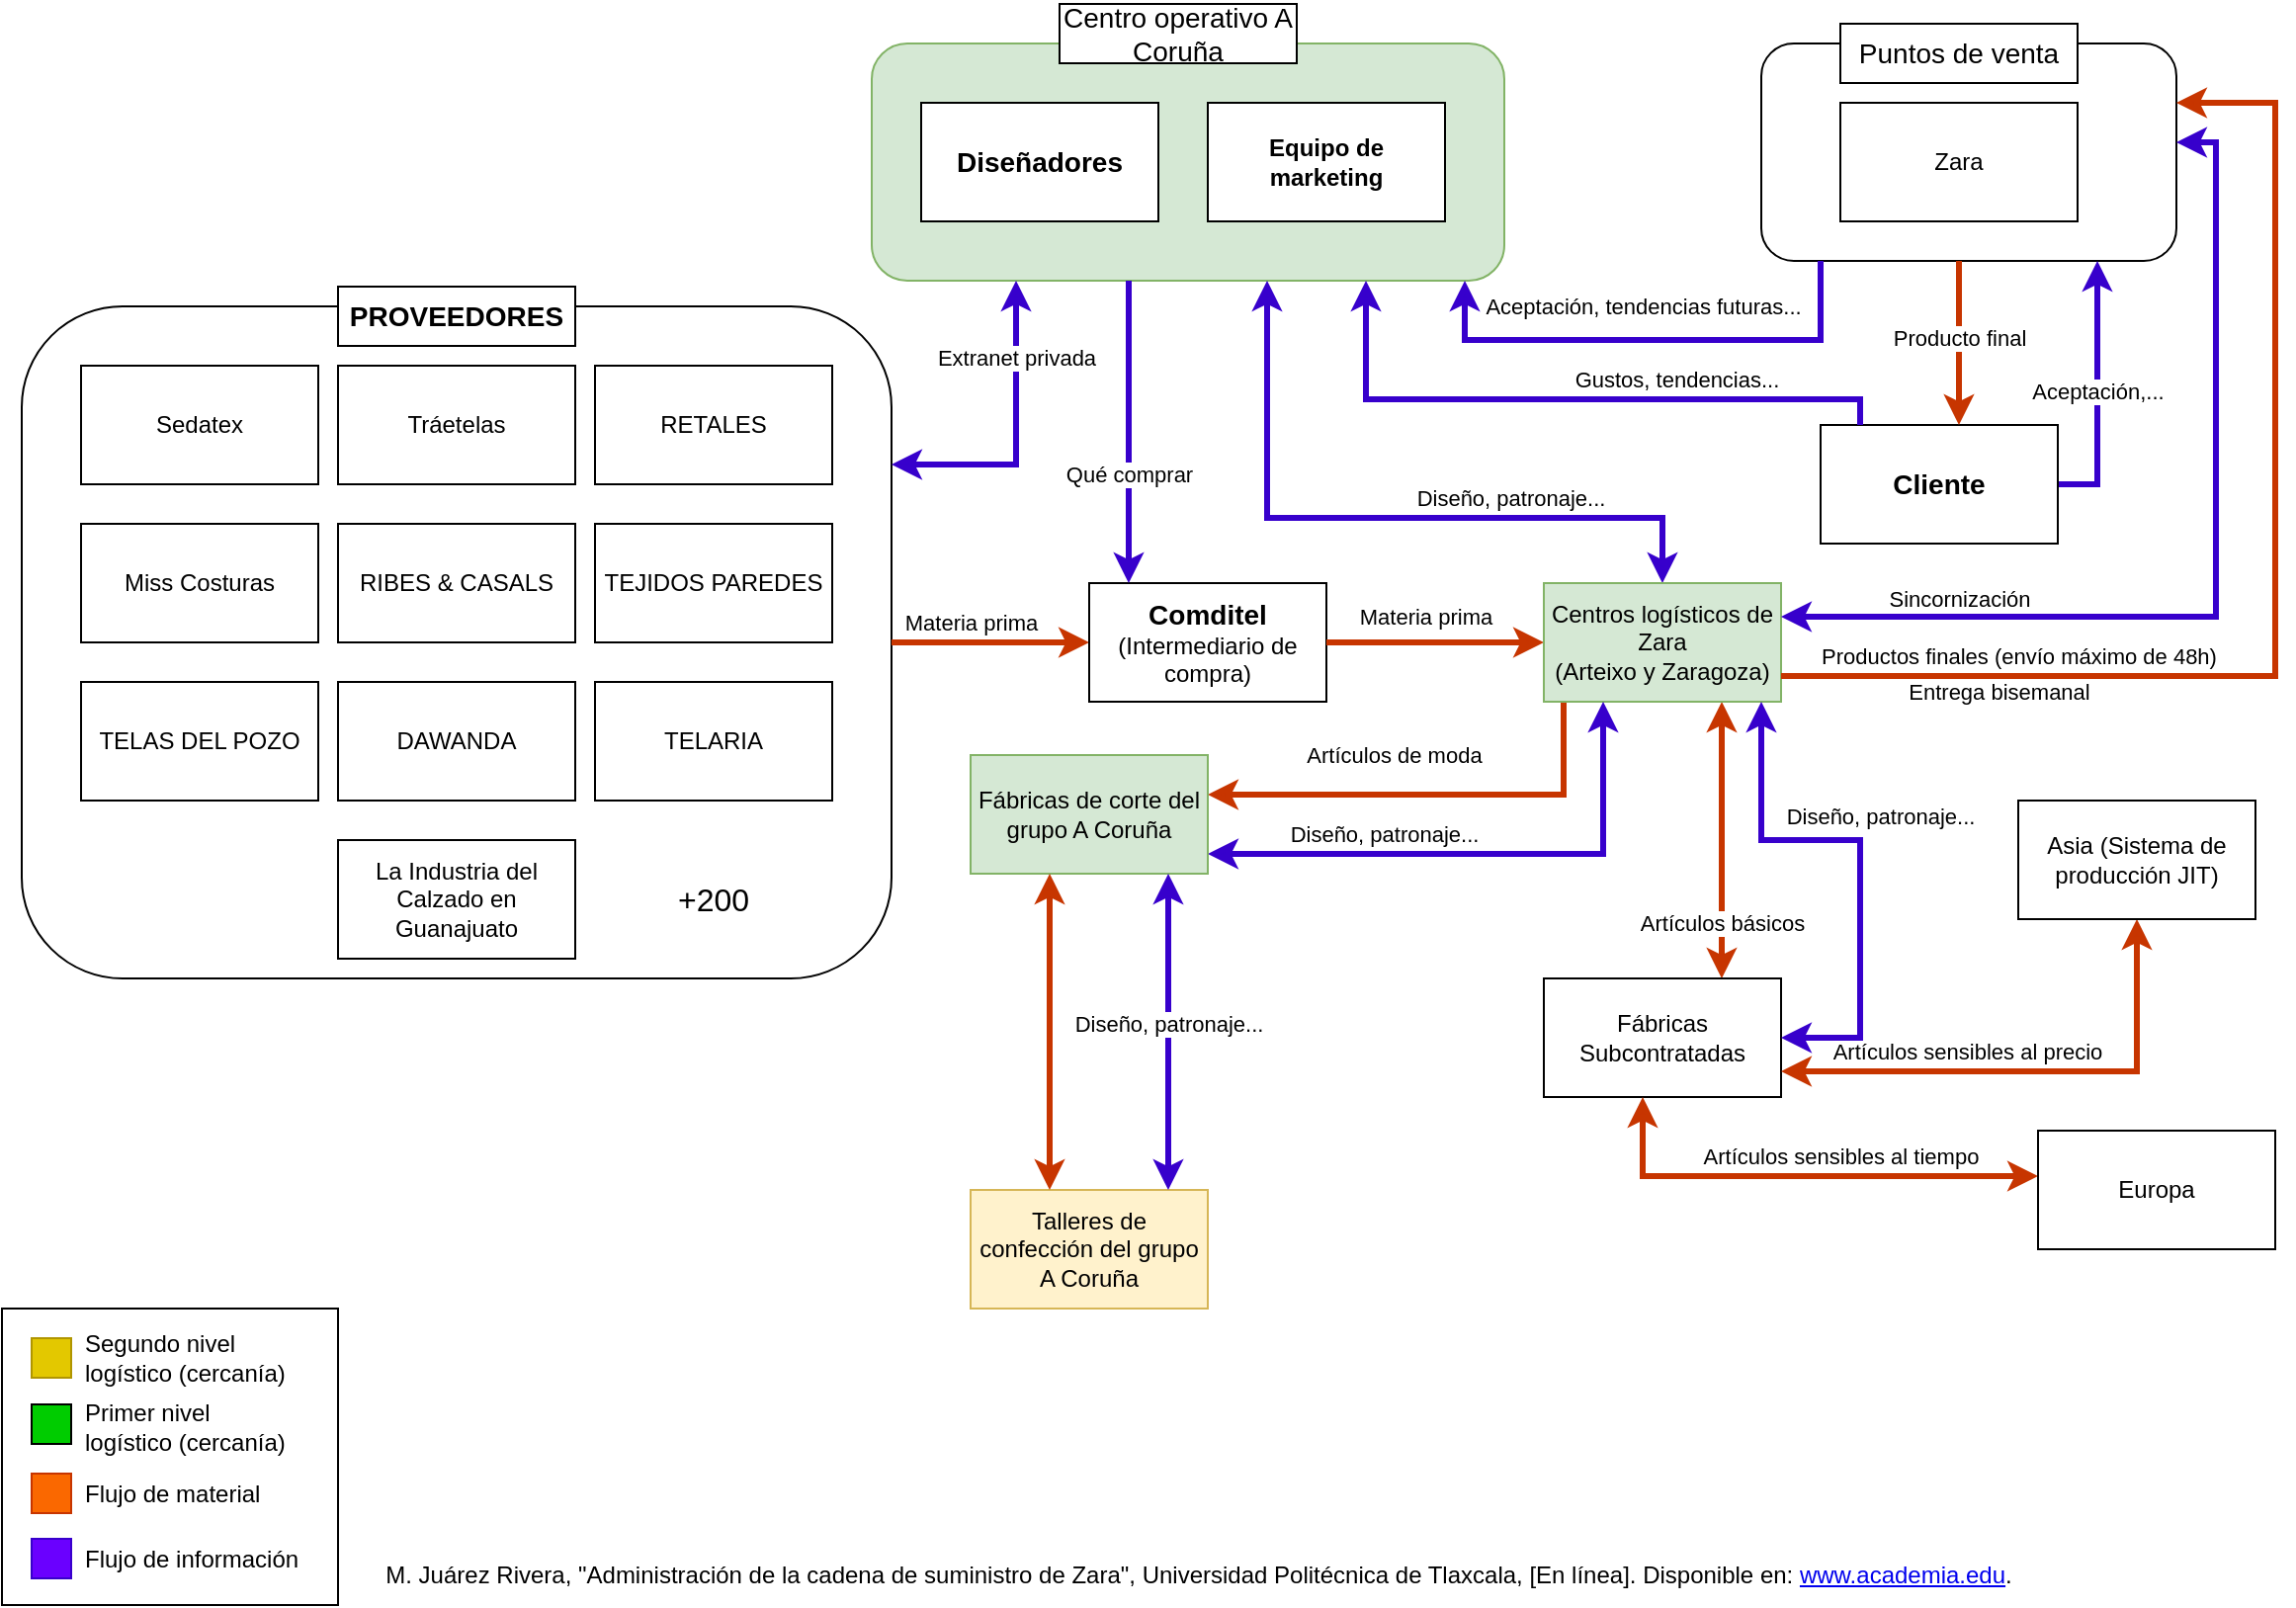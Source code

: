 <mxfile version="26.1.3">
  <diagram name="Página-1" id="PgB4WYcKeiDrf5f6OSEx">
    <mxGraphModel grid="1" page="1" gridSize="10" guides="1" tooltips="1" connect="1" arrows="1" fold="1" pageScale="1" pageWidth="1169" pageHeight="827" math="0" shadow="0">
      <root>
        <mxCell id="0" />
        <mxCell id="1" parent="0" />
        <mxCell id="btVGxblnKisNVui-gxII-5" value="" style="rounded=1;whiteSpace=wrap;html=1;align=center;fillColor=#d5e8d4;strokeColor=#82b366;" vertex="1" parent="1">
          <mxGeometry x="450" y="30" width="320" height="120" as="geometry" />
        </mxCell>
        <mxCell id="_RCGOOzfLX9HdADTv3ph-81" value="" style="rounded=0;whiteSpace=wrap;html=1;" vertex="1" parent="1">
          <mxGeometry x="10" y="670" width="170" height="150" as="geometry" />
        </mxCell>
        <mxCell id="_RCGOOzfLX9HdADTv3ph-24" value="" style="group" connectable="0" vertex="1" parent="1">
          <mxGeometry x="20" y="153" width="440" height="350" as="geometry" />
        </mxCell>
        <mxCell id="_RCGOOzfLX9HdADTv3ph-11" value="" style="rounded=1;whiteSpace=wrap;html=1;align=center;" vertex="1" parent="_RCGOOzfLX9HdADTv3ph-24">
          <mxGeometry y="10" width="440" height="340" as="geometry" />
        </mxCell>
        <mxCell id="_RCGOOzfLX9HdADTv3ph-13" value="&lt;b&gt;&lt;font style=&quot;font-size: 14px;&quot;&gt;PROVEEDORES&lt;/font&gt;&lt;/b&gt;" style="rounded=0;whiteSpace=wrap;html=1;" vertex="1" parent="_RCGOOzfLX9HdADTv3ph-24">
          <mxGeometry x="160" width="120" height="30" as="geometry" />
        </mxCell>
        <mxCell id="_RCGOOzfLX9HdADTv3ph-15" style="edgeStyle=orthogonalEdgeStyle;rounded=0;orthogonalLoop=1;jettySize=auto;html=1;exitX=1;exitY=0.5;exitDx=0;exitDy=0;strokeWidth=3;fillColor=#fa6800;strokeColor=#C73500;" edge="1" parent="1" source="_RCGOOzfLX9HdADTv3ph-11" target="_RCGOOzfLX9HdADTv3ph-14">
          <mxGeometry relative="1" as="geometry" />
        </mxCell>
        <mxCell id="_RCGOOzfLX9HdADTv3ph-39" value="Materia prima" style="edgeLabel;html=1;align=center;verticalAlign=middle;resizable=0;points=[];" connectable="0" vertex="1" parent="_RCGOOzfLX9HdADTv3ph-15">
          <mxGeometry x="-0.2" y="2" relative="1" as="geometry">
            <mxPoint y="-8" as="offset" />
          </mxGeometry>
        </mxCell>
        <mxCell id="_RCGOOzfLX9HdADTv3ph-1" value="Sedatex" style="rounded=0;whiteSpace=wrap;html=1;" vertex="1" parent="1">
          <mxGeometry x="50" y="193" width="120" height="60" as="geometry" />
        </mxCell>
        <mxCell id="_RCGOOzfLX9HdADTv3ph-2" value="Tráetelas" style="rounded=0;whiteSpace=wrap;html=1;" vertex="1" parent="1">
          <mxGeometry x="180" y="193" width="120" height="60" as="geometry" />
        </mxCell>
        <mxCell id="_RCGOOzfLX9HdADTv3ph-3" value="Miss Costuras" style="rounded=0;whiteSpace=wrap;html=1;" vertex="1" parent="1">
          <mxGeometry x="50" y="273" width="120" height="60" as="geometry" />
        </mxCell>
        <mxCell id="_RCGOOzfLX9HdADTv3ph-4" value="RIBES &amp;amp; CASALS" style="rounded=0;whiteSpace=wrap;html=1;" vertex="1" parent="1">
          <mxGeometry x="180" y="273" width="120" height="60" as="geometry" />
        </mxCell>
        <mxCell id="_RCGOOzfLX9HdADTv3ph-5" value="RETALES" style="rounded=0;whiteSpace=wrap;html=1;" vertex="1" parent="1">
          <mxGeometry x="310" y="193" width="120" height="60" as="geometry" />
        </mxCell>
        <mxCell id="_RCGOOzfLX9HdADTv3ph-6" value="TEJIDOS PAREDES" style="rounded=0;whiteSpace=wrap;html=1;" vertex="1" parent="1">
          <mxGeometry x="310" y="273" width="120" height="60" as="geometry" />
        </mxCell>
        <mxCell id="_RCGOOzfLX9HdADTv3ph-7" value="TELAS DEL POZO" style="rounded=0;whiteSpace=wrap;html=1;" vertex="1" parent="1">
          <mxGeometry x="50" y="353" width="120" height="60" as="geometry" />
        </mxCell>
        <mxCell id="_RCGOOzfLX9HdADTv3ph-8" value="DAWANDA" style="rounded=0;whiteSpace=wrap;html=1;" vertex="1" parent="1">
          <mxGeometry x="180" y="353" width="120" height="60" as="geometry" />
        </mxCell>
        <mxCell id="_RCGOOzfLX9HdADTv3ph-9" value="TELARIA" style="rounded=0;whiteSpace=wrap;html=1;" vertex="1" parent="1">
          <mxGeometry x="310" y="353" width="120" height="60" as="geometry" />
        </mxCell>
        <mxCell id="_RCGOOzfLX9HdADTv3ph-10" value="La Industria del Calzado en Guanajuato" style="rounded=0;whiteSpace=wrap;html=1;" vertex="1" parent="1">
          <mxGeometry x="180" y="433" width="120" height="60" as="geometry" />
        </mxCell>
        <mxCell id="_RCGOOzfLX9HdADTv3ph-32" style="edgeStyle=orthogonalEdgeStyle;rounded=0;orthogonalLoop=1;jettySize=auto;html=1;strokeWidth=3;fillColor=#fa6800;strokeColor=#C73500;startArrow=none;startFill=0;" edge="1" parent="1" source="_RCGOOzfLX9HdADTv3ph-65" target="btVGxblnKisNVui-gxII-14">
          <mxGeometry relative="1" as="geometry">
            <Array as="points">
              <mxPoint x="800" y="410" />
            </Array>
            <mxPoint x="350" y="540" as="targetPoint" />
          </mxGeometry>
        </mxCell>
        <mxCell id="_RCGOOzfLX9HdADTv3ph-42" value="Artículos de moda" style="edgeLabel;html=1;align=center;verticalAlign=middle;resizable=0;points=[];" connectable="0" vertex="1" parent="_RCGOOzfLX9HdADTv3ph-32">
          <mxGeometry x="-0.057" y="-1" relative="1" as="geometry">
            <mxPoint x="-26" y="-19" as="offset" />
          </mxGeometry>
        </mxCell>
        <mxCell id="_RCGOOzfLX9HdADTv3ph-33" style="edgeStyle=orthogonalEdgeStyle;rounded=0;orthogonalLoop=1;jettySize=auto;html=1;strokeWidth=3;fillColor=#fa6800;strokeColor=#C73500;startArrow=classic;startFill=1;" edge="1" parent="1" source="_RCGOOzfLX9HdADTv3ph-65" target="_RCGOOzfLX9HdADTv3ph-31">
          <mxGeometry relative="1" as="geometry">
            <Array as="points">
              <mxPoint x="880" y="430" />
              <mxPoint x="880" y="430" />
            </Array>
          </mxGeometry>
        </mxCell>
        <mxCell id="_RCGOOzfLX9HdADTv3ph-43" value="Artículos básicos" style="edgeLabel;html=1;align=center;verticalAlign=middle;resizable=0;points=[];" connectable="0" vertex="1" parent="_RCGOOzfLX9HdADTv3ph-33">
          <mxGeometry x="-0.052" y="1" relative="1" as="geometry">
            <mxPoint x="-1" y="45" as="offset" />
          </mxGeometry>
        </mxCell>
        <mxCell id="_RCGOOzfLX9HdADTv3ph-14" value="&lt;b&gt;&lt;font style=&quot;font-size: 14px;&quot;&gt;Comditel&lt;/font&gt;&lt;/b&gt;&lt;div&gt;(Intermediario de compra)&lt;/div&gt;" style="rounded=0;whiteSpace=wrap;html=1;" vertex="1" parent="1">
          <mxGeometry x="560" y="303" width="120" height="60" as="geometry" />
        </mxCell>
        <mxCell id="_RCGOOzfLX9HdADTv3ph-16" value="&lt;font style=&quot;font-size: 16px;&quot;&gt;+200&lt;/font&gt;" style="text;html=1;align=center;verticalAlign=middle;whiteSpace=wrap;rounded=0;" vertex="1" parent="1">
          <mxGeometry x="340" y="448" width="60" height="30" as="geometry" />
        </mxCell>
        <mxCell id="_RCGOOzfLX9HdADTv3ph-31" value="Fábricas Subcontratadas" style="rounded=0;whiteSpace=wrap;html=1;" vertex="1" parent="1">
          <mxGeometry x="790" y="503" width="120" height="60" as="geometry" />
        </mxCell>
        <mxCell id="_RCGOOzfLX9HdADTv3ph-21" value="" style="rounded=1;whiteSpace=wrap;html=1;align=center;" vertex="1" parent="1">
          <mxGeometry x="900" y="30" width="210" height="110" as="geometry" />
        </mxCell>
        <mxCell id="_RCGOOzfLX9HdADTv3ph-22" value="&lt;div&gt;&lt;span style=&quot;font-size: 14px;&quot;&gt;Puntos de venta&lt;/span&gt;&lt;/div&gt;" style="rounded=0;whiteSpace=wrap;html=1;" vertex="1" parent="1">
          <mxGeometry x="940" y="20" width="120" height="30" as="geometry" />
        </mxCell>
        <mxCell id="_RCGOOzfLX9HdADTv3ph-25" value="Zara" style="rounded=0;whiteSpace=wrap;html=1;" vertex="1" parent="1">
          <mxGeometry x="940" y="60" width="120" height="60" as="geometry" />
        </mxCell>
        <mxCell id="_RCGOOzfLX9HdADTv3ph-36" style="rounded=0;orthogonalLoop=1;jettySize=auto;html=1;fillColor=#6a00ff;strokeColor=#3700CC;strokeWidth=3;edgeStyle=orthogonalEdgeStyle;" edge="1" parent="1" source="_RCGOOzfLX9HdADTv3ph-34" target="_RCGOOzfLX9HdADTv3ph-21">
          <mxGeometry relative="1" as="geometry">
            <Array as="points">
              <mxPoint x="1070" y="253" />
            </Array>
          </mxGeometry>
        </mxCell>
        <mxCell id="_RCGOOzfLX9HdADTv3ph-38" value="Aceptación,..." style="edgeLabel;html=1;align=center;verticalAlign=middle;resizable=0;points=[];" connectable="0" vertex="1" parent="_RCGOOzfLX9HdADTv3ph-36">
          <mxGeometry x="-0.183" y="-1" relative="1" as="geometry">
            <mxPoint x="-1" y="-13" as="offset" />
          </mxGeometry>
        </mxCell>
        <mxCell id="_RCGOOzfLX9HdADTv3ph-34" value="&lt;font style=&quot;font-size: 14px;&quot;&gt;&lt;b&gt;Cliente&lt;/b&gt;&lt;/font&gt;" style="rounded=0;whiteSpace=wrap;html=1;" vertex="1" parent="1">
          <mxGeometry x="930" y="223" width="120" height="60" as="geometry" />
        </mxCell>
        <mxCell id="_RCGOOzfLX9HdADTv3ph-35" style="edgeStyle=orthogonalEdgeStyle;rounded=0;orthogonalLoop=1;jettySize=auto;html=1;strokeWidth=3;fillColor=#fa6800;strokeColor=#C73500;" edge="1" parent="1" source="_RCGOOzfLX9HdADTv3ph-21" target="_RCGOOzfLX9HdADTv3ph-34">
          <mxGeometry relative="1" as="geometry">
            <Array as="points">
              <mxPoint x="1000" y="200" />
              <mxPoint x="1000" y="200" />
            </Array>
          </mxGeometry>
        </mxCell>
        <mxCell id="_RCGOOzfLX9HdADTv3ph-37" value="Producto final" style="edgeLabel;html=1;align=center;verticalAlign=middle;resizable=0;points=[];" connectable="0" vertex="1" parent="_RCGOOzfLX9HdADTv3ph-35">
          <mxGeometry x="-0.1" y="1" relative="1" as="geometry">
            <mxPoint x="-1" y="1" as="offset" />
          </mxGeometry>
        </mxCell>
        <mxCell id="_RCGOOzfLX9HdADTv3ph-41" style="edgeStyle=orthogonalEdgeStyle;rounded=0;orthogonalLoop=1;jettySize=auto;html=1;strokeWidth=3;fillColor=#fa6800;strokeColor=#C73500;" edge="1" parent="1" source="_RCGOOzfLX9HdADTv3ph-14" target="_RCGOOzfLX9HdADTv3ph-65">
          <mxGeometry relative="1" as="geometry">
            <mxPoint x="620" y="313" as="sourcePoint" />
            <mxPoint x="750" y="333" as="targetPoint" />
          </mxGeometry>
        </mxCell>
        <mxCell id="_RCGOOzfLX9HdADTv3ph-75" value="Materia prima" style="edgeLabel;html=1;align=center;verticalAlign=middle;resizable=0;points=[];" connectable="0" vertex="1" parent="_RCGOOzfLX9HdADTv3ph-41">
          <mxGeometry x="0.16" y="-5" relative="1" as="geometry">
            <mxPoint x="-14" y="-18" as="offset" />
          </mxGeometry>
        </mxCell>
        <mxCell id="_RCGOOzfLX9HdADTv3ph-44" style="edgeStyle=orthogonalEdgeStyle;rounded=0;orthogonalLoop=1;jettySize=auto;html=1;strokeWidth=3;fillColor=#fa6800;strokeColor=#C73500;startArrow=classic;startFill=1;" edge="1" parent="1" source="_RCGOOzfLX9HdADTv3ph-31" target="_RCGOOzfLX9HdADTv3ph-48">
          <mxGeometry relative="1" as="geometry">
            <mxPoint x="650" y="373" as="sourcePoint" />
            <mxPoint x="840" y="663" as="targetPoint" />
            <Array as="points">
              <mxPoint x="950" y="550" />
              <mxPoint x="950" y="550" />
            </Array>
          </mxGeometry>
        </mxCell>
        <mxCell id="_RCGOOzfLX9HdADTv3ph-47" value="Artículos sensibles al precio" style="edgeLabel;html=1;align=center;verticalAlign=middle;resizable=0;points=[];" connectable="0" vertex="1" parent="_RCGOOzfLX9HdADTv3ph-44">
          <mxGeometry x="-0.594" y="-2" relative="1" as="geometry">
            <mxPoint x="42" y="-12" as="offset" />
          </mxGeometry>
        </mxCell>
        <mxCell id="_RCGOOzfLX9HdADTv3ph-46" style="edgeStyle=orthogonalEdgeStyle;rounded=0;orthogonalLoop=1;jettySize=auto;html=1;strokeWidth=3;fillColor=#fa6800;strokeColor=#C73500;startArrow=classic;startFill=1;" edge="1" parent="1" source="_RCGOOzfLX9HdADTv3ph-31" target="_RCGOOzfLX9HdADTv3ph-49">
          <mxGeometry relative="1" as="geometry">
            <mxPoint x="659.47" y="633" as="sourcePoint" />
            <mxPoint x="749.47" y="773" as="targetPoint" />
            <Array as="points">
              <mxPoint x="840" y="603" />
            </Array>
          </mxGeometry>
        </mxCell>
        <mxCell id="_RCGOOzfLX9HdADTv3ph-50" value="Artículos sensibles al tiempo" style="edgeLabel;html=1;align=center;verticalAlign=middle;resizable=0;points=[];" connectable="0" vertex="1" parent="_RCGOOzfLX9HdADTv3ph-46">
          <mxGeometry x="0.025" y="-2" relative="1" as="geometry">
            <mxPoint x="17" y="-12" as="offset" />
          </mxGeometry>
        </mxCell>
        <mxCell id="_RCGOOzfLX9HdADTv3ph-48" value="Asia (Sistema de producción JIT)" style="rounded=0;whiteSpace=wrap;html=1;" vertex="1" parent="1">
          <mxGeometry x="1030" y="413" width="120" height="60" as="geometry" />
        </mxCell>
        <mxCell id="_RCGOOzfLX9HdADTv3ph-49" value="Europa" style="rounded=0;whiteSpace=wrap;html=1;" vertex="1" parent="1">
          <mxGeometry x="1040" y="580" width="120" height="60" as="geometry" />
        </mxCell>
        <mxCell id="_RCGOOzfLX9HdADTv3ph-51" style="rounded=0;orthogonalLoop=1;jettySize=auto;html=1;fillColor=#6a00ff;strokeColor=#3700CC;strokeWidth=3;edgeStyle=orthogonalEdgeStyle;" edge="1" parent="1" source="_RCGOOzfLX9HdADTv3ph-34" target="btVGxblnKisNVui-gxII-5">
          <mxGeometry relative="1" as="geometry">
            <mxPoint x="1360" y="363" as="sourcePoint" />
            <mxPoint x="1240" y="363" as="targetPoint" />
            <Array as="points">
              <mxPoint x="950" y="210" />
              <mxPoint x="700" y="210" />
            </Array>
          </mxGeometry>
        </mxCell>
        <mxCell id="_RCGOOzfLX9HdADTv3ph-52" value="Gustos, tendencias..." style="edgeLabel;html=1;align=center;verticalAlign=middle;resizable=0;points=[];" connectable="0" vertex="1" parent="_RCGOOzfLX9HdADTv3ph-51">
          <mxGeometry x="-0.183" y="-1" relative="1" as="geometry">
            <mxPoint x="26" y="-9" as="offset" />
          </mxGeometry>
        </mxCell>
        <mxCell id="_RCGOOzfLX9HdADTv3ph-53" style="rounded=0;orthogonalLoop=1;jettySize=auto;html=1;fillColor=#6a00ff;strokeColor=#3700CC;strokeWidth=3;edgeStyle=orthogonalEdgeStyle;startArrow=classic;startFill=1;" edge="1" parent="1" source="btVGxblnKisNVui-gxII-5" target="_RCGOOzfLX9HdADTv3ph-65">
          <mxGeometry relative="1" as="geometry">
            <mxPoint x="1420" y="313" as="sourcePoint" />
            <mxPoint x="690" y="203" as="targetPoint" />
            <Array as="points">
              <mxPoint x="650" y="270" />
              <mxPoint x="850" y="270" />
            </Array>
          </mxGeometry>
        </mxCell>
        <mxCell id="_RCGOOzfLX9HdADTv3ph-55" value="Diseño, patronaje..." style="edgeLabel;html=1;align=center;verticalAlign=middle;resizable=0;points=[];" connectable="0" vertex="1" parent="_RCGOOzfLX9HdADTv3ph-53">
          <mxGeometry x="0.068" y="1" relative="1" as="geometry">
            <mxPoint x="54" y="-9" as="offset" />
          </mxGeometry>
        </mxCell>
        <mxCell id="_RCGOOzfLX9HdADTv3ph-56" style="rounded=0;orthogonalLoop=1;jettySize=auto;html=1;fillColor=#6a00ff;strokeColor=#3700CC;strokeWidth=3;edgeStyle=orthogonalEdgeStyle;" edge="1" parent="1" source="_RCGOOzfLX9HdADTv3ph-21" target="btVGxblnKisNVui-gxII-5">
          <mxGeometry relative="1" as="geometry">
            <mxPoint x="1420" y="313" as="sourcePoint" />
            <mxPoint x="690" y="203" as="targetPoint" />
            <Array as="points">
              <mxPoint x="930" y="180" />
              <mxPoint x="750" y="180" />
            </Array>
          </mxGeometry>
        </mxCell>
        <mxCell id="_RCGOOzfLX9HdADTv3ph-57" value="Aceptación, tendencias futuras..." style="edgeLabel;html=1;align=center;verticalAlign=middle;resizable=0;points=[];" connectable="0" vertex="1" parent="_RCGOOzfLX9HdADTv3ph-56">
          <mxGeometry x="-0.183" y="-1" relative="1" as="geometry">
            <mxPoint x="-28" y="-16" as="offset" />
          </mxGeometry>
        </mxCell>
        <mxCell id="_RCGOOzfLX9HdADTv3ph-58" value="" style="endArrow=classic;html=1;rounded=0;edgeStyle=orthogonalEdgeStyle;strokeWidth=3;fillColor=#6a00ff;strokeColor=#3700CC;startArrow=classic;startFill=1;" edge="1" parent="1" source="btVGxblnKisNVui-gxII-5" target="_RCGOOzfLX9HdADTv3ph-11">
          <mxGeometry width="50" height="50" relative="1" as="geometry">
            <mxPoint x="540" y="160" as="sourcePoint" />
            <mxPoint x="810" y="463" as="targetPoint" />
            <Array as="points">
              <mxPoint x="523" y="243" />
            </Array>
          </mxGeometry>
        </mxCell>
        <mxCell id="_RCGOOzfLX9HdADTv3ph-59" value="Extranet privada" style="edgeLabel;html=1;align=center;verticalAlign=middle;resizable=0;points=[];" connectable="0" vertex="1" parent="_RCGOOzfLX9HdADTv3ph-58">
          <mxGeometry x="-0.377" relative="1" as="geometry">
            <mxPoint y="-10" as="offset" />
          </mxGeometry>
        </mxCell>
        <mxCell id="_RCGOOzfLX9HdADTv3ph-60" value="&lt;font style=&quot;font-size: 14px;&quot;&gt;&lt;b&gt;Diseñadores&lt;/b&gt;&lt;/font&gt;" style="rounded=0;whiteSpace=wrap;html=1;" vertex="1" parent="1">
          <mxGeometry x="475" y="60" width="120" height="60" as="geometry" />
        </mxCell>
        <mxCell id="_RCGOOzfLX9HdADTv3ph-65" value="Centros logísticos de Zara &lt;br&gt;(Arteixo y Zaragoza)" style="rounded=0;whiteSpace=wrap;html=1;fillColor=#d5e8d4;strokeColor=#82b366;" vertex="1" parent="1">
          <mxGeometry x="790" y="303" width="120" height="60" as="geometry" />
        </mxCell>
        <mxCell id="_RCGOOzfLX9HdADTv3ph-66" style="edgeStyle=orthogonalEdgeStyle;rounded=0;orthogonalLoop=1;jettySize=auto;html=1;strokeWidth=3;fillColor=#fa6800;strokeColor=#C73500;" edge="1" parent="1" source="_RCGOOzfLX9HdADTv3ph-65" target="_RCGOOzfLX9HdADTv3ph-21">
          <mxGeometry relative="1" as="geometry">
            <mxPoint x="690" y="343" as="sourcePoint" />
            <mxPoint x="820" y="343" as="targetPoint" />
            <Array as="points">
              <mxPoint x="1160" y="350" />
              <mxPoint x="1160" y="60" />
            </Array>
          </mxGeometry>
        </mxCell>
        <mxCell id="_RCGOOzfLX9HdADTv3ph-74" value="Productos finales (envío máximo de 48h)" style="edgeLabel;html=1;align=center;verticalAlign=middle;resizable=0;points=[];" connectable="0" vertex="1" parent="_RCGOOzfLX9HdADTv3ph-66">
          <mxGeometry x="-0.027" y="-4" relative="1" as="geometry">
            <mxPoint x="-134" y="27" as="offset" />
          </mxGeometry>
        </mxCell>
        <mxCell id="_RCGOOzfLX9HdADTv3ph-67" style="rounded=0;orthogonalLoop=1;jettySize=auto;html=1;fillColor=#6a00ff;strokeColor=#3700CC;strokeWidth=3;edgeStyle=orthogonalEdgeStyle;startArrow=classic;startFill=1;" edge="1" parent="1" source="_RCGOOzfLX9HdADTv3ph-65" target="btVGxblnKisNVui-gxII-14">
          <mxGeometry relative="1" as="geometry">
            <mxPoint x="659.94" y="660" as="sourcePoint" />
            <mxPoint x="490" y="610" as="targetPoint" />
            <Array as="points">
              <mxPoint x="820" y="440" />
            </Array>
          </mxGeometry>
        </mxCell>
        <mxCell id="_RCGOOzfLX9HdADTv3ph-68" value="Diseño, patronaje..." style="edgeLabel;html=1;align=center;verticalAlign=middle;resizable=0;points=[];" connectable="0" vertex="1" parent="_RCGOOzfLX9HdADTv3ph-67">
          <mxGeometry x="0.068" y="1" relative="1" as="geometry">
            <mxPoint x="-40" y="-11" as="offset" />
          </mxGeometry>
        </mxCell>
        <mxCell id="_RCGOOzfLX9HdADTv3ph-69" style="rounded=0;orthogonalLoop=1;jettySize=auto;html=1;fillColor=#6a00ff;strokeColor=#3700CC;strokeWidth=3;edgeStyle=orthogonalEdgeStyle;startArrow=classic;startFill=1;" edge="1" parent="1" source="_RCGOOzfLX9HdADTv3ph-65" target="_RCGOOzfLX9HdADTv3ph-31">
          <mxGeometry relative="1" as="geometry">
            <mxPoint x="1009.94" y="700" as="sourcePoint" />
            <mxPoint x="1249.94" y="780" as="targetPoint" />
            <Array as="points">
              <mxPoint x="900" y="433" />
              <mxPoint x="950" y="433" />
              <mxPoint x="950" y="533" />
            </Array>
          </mxGeometry>
        </mxCell>
        <mxCell id="_RCGOOzfLX9HdADTv3ph-70" value="Diseño, patronaje..." style="edgeLabel;html=1;align=center;verticalAlign=middle;resizable=0;points=[];" connectable="0" vertex="1" parent="_RCGOOzfLX9HdADTv3ph-69">
          <mxGeometry x="0.068" y="1" relative="1" as="geometry">
            <mxPoint x="9" y="-31" as="offset" />
          </mxGeometry>
        </mxCell>
        <mxCell id="_RCGOOzfLX9HdADTv3ph-72" style="rounded=0;orthogonalLoop=1;jettySize=auto;html=1;fillColor=#6a00ff;strokeColor=#3700CC;strokeWidth=3;edgeStyle=orthogonalEdgeStyle;startArrow=classic;startFill=1;" edge="1" parent="1" source="_RCGOOzfLX9HdADTv3ph-21" target="_RCGOOzfLX9HdADTv3ph-65">
          <mxGeometry relative="1" as="geometry">
            <mxPoint x="1280" y="530" as="sourcePoint" />
            <mxPoint x="1120" y="660" as="targetPoint" />
            <Array as="points">
              <mxPoint x="1130" y="80" />
              <mxPoint x="1130" y="320" />
            </Array>
          </mxGeometry>
        </mxCell>
        <mxCell id="_RCGOOzfLX9HdADTv3ph-73" value="Sincornización" style="edgeLabel;html=1;align=center;verticalAlign=middle;resizable=0;points=[];" connectable="0" vertex="1" parent="_RCGOOzfLX9HdADTv3ph-72">
          <mxGeometry x="0.068" y="1" relative="1" as="geometry">
            <mxPoint x="-131" y="-6" as="offset" />
          </mxGeometry>
        </mxCell>
        <mxCell id="_RCGOOzfLX9HdADTv3ph-77" value="" style="whiteSpace=wrap;html=1;aspect=fixed;fillColor=#fa6800;fontColor=#000000;strokeColor=#C73500;" vertex="1" parent="1">
          <mxGeometry x="25" y="753.5" width="20" height="20" as="geometry" />
        </mxCell>
        <mxCell id="_RCGOOzfLX9HdADTv3ph-78" value="" style="whiteSpace=wrap;html=1;aspect=fixed;fillColor=#6a00ff;fontColor=#ffffff;strokeColor=#3700CC;" vertex="1" parent="1">
          <mxGeometry x="25" y="786.5" width="20" height="20" as="geometry" />
        </mxCell>
        <mxCell id="_RCGOOzfLX9HdADTv3ph-79" value="Flujo de material&amp;nbsp;" style="text;html=1;align=left;verticalAlign=middle;whiteSpace=wrap;rounded=0;" vertex="1" parent="1">
          <mxGeometry x="50" y="748.5" width="110" height="30" as="geometry" />
        </mxCell>
        <mxCell id="_RCGOOzfLX9HdADTv3ph-80" value="Flujo de información" style="text;html=1;align=left;verticalAlign=middle;whiteSpace=wrap;rounded=0;" vertex="1" parent="1">
          <mxGeometry x="50" y="781.5" width="120" height="30" as="geometry" />
        </mxCell>
        <mxCell id="_RCGOOzfLX9HdADTv3ph-82" style="rounded=0;orthogonalLoop=1;jettySize=auto;html=1;fillColor=#6a00ff;strokeColor=#3700CC;strokeWidth=3;edgeStyle=orthogonalEdgeStyle;" edge="1" parent="1" source="btVGxblnKisNVui-gxII-5" target="_RCGOOzfLX9HdADTv3ph-14">
          <mxGeometry relative="1" as="geometry">
            <mxPoint x="1140" y="678.5" as="sourcePoint" />
            <mxPoint x="890" y="808.5" as="targetPoint" />
            <Array as="points">
              <mxPoint x="580" y="180" />
              <mxPoint x="580" y="180" />
            </Array>
          </mxGeometry>
        </mxCell>
        <mxCell id="_RCGOOzfLX9HdADTv3ph-84" value="Qué comprar" style="edgeLabel;html=1;align=center;verticalAlign=middle;resizable=0;points=[];" connectable="0" vertex="1" parent="_RCGOOzfLX9HdADTv3ph-82">
          <mxGeometry x="-0.243" y="3" relative="1" as="geometry">
            <mxPoint x="-3" y="40" as="offset" />
          </mxGeometry>
        </mxCell>
        <mxCell id="_RCGOOzfLX9HdADTv3ph-85" value="M. Juárez Rivera, &quot;Administración de la cadena de suministro de Zara&quot;, Universidad Politécnica de Tlaxcala, [En línea]. Disponible en: &lt;a href=&quot;http://www.academia.edu&quot; target=&quot;_new&quot; rel=&quot;noopener&quot; data-end=&quot;580&quot; data-start=&quot;564&quot;&gt;www.academia.edu&lt;/a&gt;." style="text;html=1;align=center;verticalAlign=middle;resizable=0;points=[];autosize=1;strokeColor=none;fillColor=none;" vertex="1" parent="1">
          <mxGeometry x="190" y="790" width="850" height="30" as="geometry" />
        </mxCell>
        <mxCell id="btVGxblnKisNVui-gxII-6" value="&lt;div&gt;&lt;span style=&quot;font-size: 14px;&quot;&gt;Centro operativo A Coruña&lt;/span&gt;&lt;/div&gt;" style="rounded=0;whiteSpace=wrap;html=1;" vertex="1" parent="1">
          <mxGeometry x="545" y="10" width="120" height="30" as="geometry" />
        </mxCell>
        <mxCell id="btVGxblnKisNVui-gxII-7" value="&lt;b&gt;Equipo de marketing&lt;/b&gt;" style="rounded=0;whiteSpace=wrap;html=1;" vertex="1" parent="1">
          <mxGeometry x="620" y="60" width="120" height="60" as="geometry" />
        </mxCell>
        <mxCell id="btVGxblnKisNVui-gxII-13" value="&lt;font style=&quot;font-size: 11px;&quot;&gt;Entrega bisemanal&lt;/font&gt;" style="text;html=1;align=center;verticalAlign=middle;resizable=0;points=[];autosize=1;strokeColor=none;fillColor=none;" vertex="1" parent="1">
          <mxGeometry x="960" y="343" width="120" height="30" as="geometry" />
        </mxCell>
        <mxCell id="btVGxblnKisNVui-gxII-14" value="Fábricas de corte del grupo A Coruña" style="rounded=0;whiteSpace=wrap;html=1;fillColor=#d5e8d4;strokeColor=#82b366;" vertex="1" parent="1">
          <mxGeometry x="500" y="390" width="120" height="60" as="geometry" />
        </mxCell>
        <mxCell id="btVGxblnKisNVui-gxII-19" value="Talleres de confección del grupo A Coruña" style="rounded=0;whiteSpace=wrap;html=1;fillColor=#fff2cc;strokeColor=#d6b656;" vertex="1" parent="1">
          <mxGeometry x="500" y="610" width="120" height="60" as="geometry" />
        </mxCell>
        <mxCell id="btVGxblnKisNVui-gxII-20" value="" style="whiteSpace=wrap;html=1;aspect=fixed;fillColor=#00CC00;fontColor=#000000;strokeColor=#000000;" vertex="1" parent="1">
          <mxGeometry x="25" y="718.5" width="20" height="20" as="geometry" />
        </mxCell>
        <mxCell id="btVGxblnKisNVui-gxII-21" value="Primer nivel logístico (cercanía)&amp;nbsp;" style="text;html=1;align=left;verticalAlign=middle;whiteSpace=wrap;rounded=0;" vertex="1" parent="1">
          <mxGeometry x="50" y="714.5" width="110" height="30" as="geometry" />
        </mxCell>
        <mxCell id="btVGxblnKisNVui-gxII-22" style="rounded=0;orthogonalLoop=1;jettySize=auto;html=1;fillColor=#6a00ff;strokeColor=#3700CC;strokeWidth=3;edgeStyle=orthogonalEdgeStyle;startArrow=classic;startFill=1;" edge="1" parent="1" source="btVGxblnKisNVui-gxII-14" target="btVGxblnKisNVui-gxII-19">
          <mxGeometry relative="1" as="geometry">
            <mxPoint x="740" y="600" as="sourcePoint" />
            <mxPoint x="540" y="677" as="targetPoint" />
            <Array as="points">
              <mxPoint x="600" y="520" />
              <mxPoint x="600" y="520" />
            </Array>
          </mxGeometry>
        </mxCell>
        <mxCell id="btVGxblnKisNVui-gxII-23" value="Diseño, patronaje..." style="edgeLabel;html=1;align=center;verticalAlign=middle;resizable=0;points=[];" connectable="0" vertex="1" parent="btVGxblnKisNVui-gxII-22">
          <mxGeometry x="0.068" y="1" relative="1" as="geometry">
            <mxPoint x="-1" y="-10" as="offset" />
          </mxGeometry>
        </mxCell>
        <mxCell id="btVGxblnKisNVui-gxII-24" style="rounded=0;orthogonalLoop=1;jettySize=auto;html=1;fillColor=#fa6800;strokeColor=#C73500;strokeWidth=3;edgeStyle=orthogonalEdgeStyle;startArrow=classic;startFill=1;" edge="1" parent="1" source="btVGxblnKisNVui-gxII-14" target="btVGxblnKisNVui-gxII-19">
          <mxGeometry relative="1" as="geometry">
            <mxPoint x="350" y="563.5" as="sourcePoint" />
            <mxPoint x="350" y="723.5" as="targetPoint" />
            <Array as="points">
              <mxPoint x="540" y="530" />
              <mxPoint x="540" y="530" />
            </Array>
          </mxGeometry>
        </mxCell>
        <mxCell id="btVGxblnKisNVui-gxII-28" value="" style="whiteSpace=wrap;html=1;aspect=fixed;fillColor=#e3c800;strokeColor=#B09500;fontColor=#000000;" vertex="1" parent="1">
          <mxGeometry x="25" y="685" width="20" height="20" as="geometry" />
        </mxCell>
        <mxCell id="btVGxblnKisNVui-gxII-29" value="Segundo nivel logístico (cercanía)&amp;nbsp;" style="text;html=1;align=left;verticalAlign=middle;whiteSpace=wrap;rounded=0;" vertex="1" parent="1">
          <mxGeometry x="50" y="680" width="110" height="30" as="geometry" />
        </mxCell>
      </root>
    </mxGraphModel>
  </diagram>
</mxfile>
